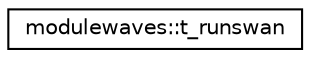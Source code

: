 digraph "Graphical Class Hierarchy"
{
 // LATEX_PDF_SIZE
  edge [fontname="Helvetica",fontsize="10",labelfontname="Helvetica",labelfontsize="10"];
  node [fontname="Helvetica",fontsize="10",shape=record];
  rankdir="LR";
  Node0 [label="modulewaves::t_runswan",height=0.2,width=0.4,color="black", fillcolor="white", style="filled",URL="$structmodulewaves_1_1t__runswan.html",tooltip=" "];
}
